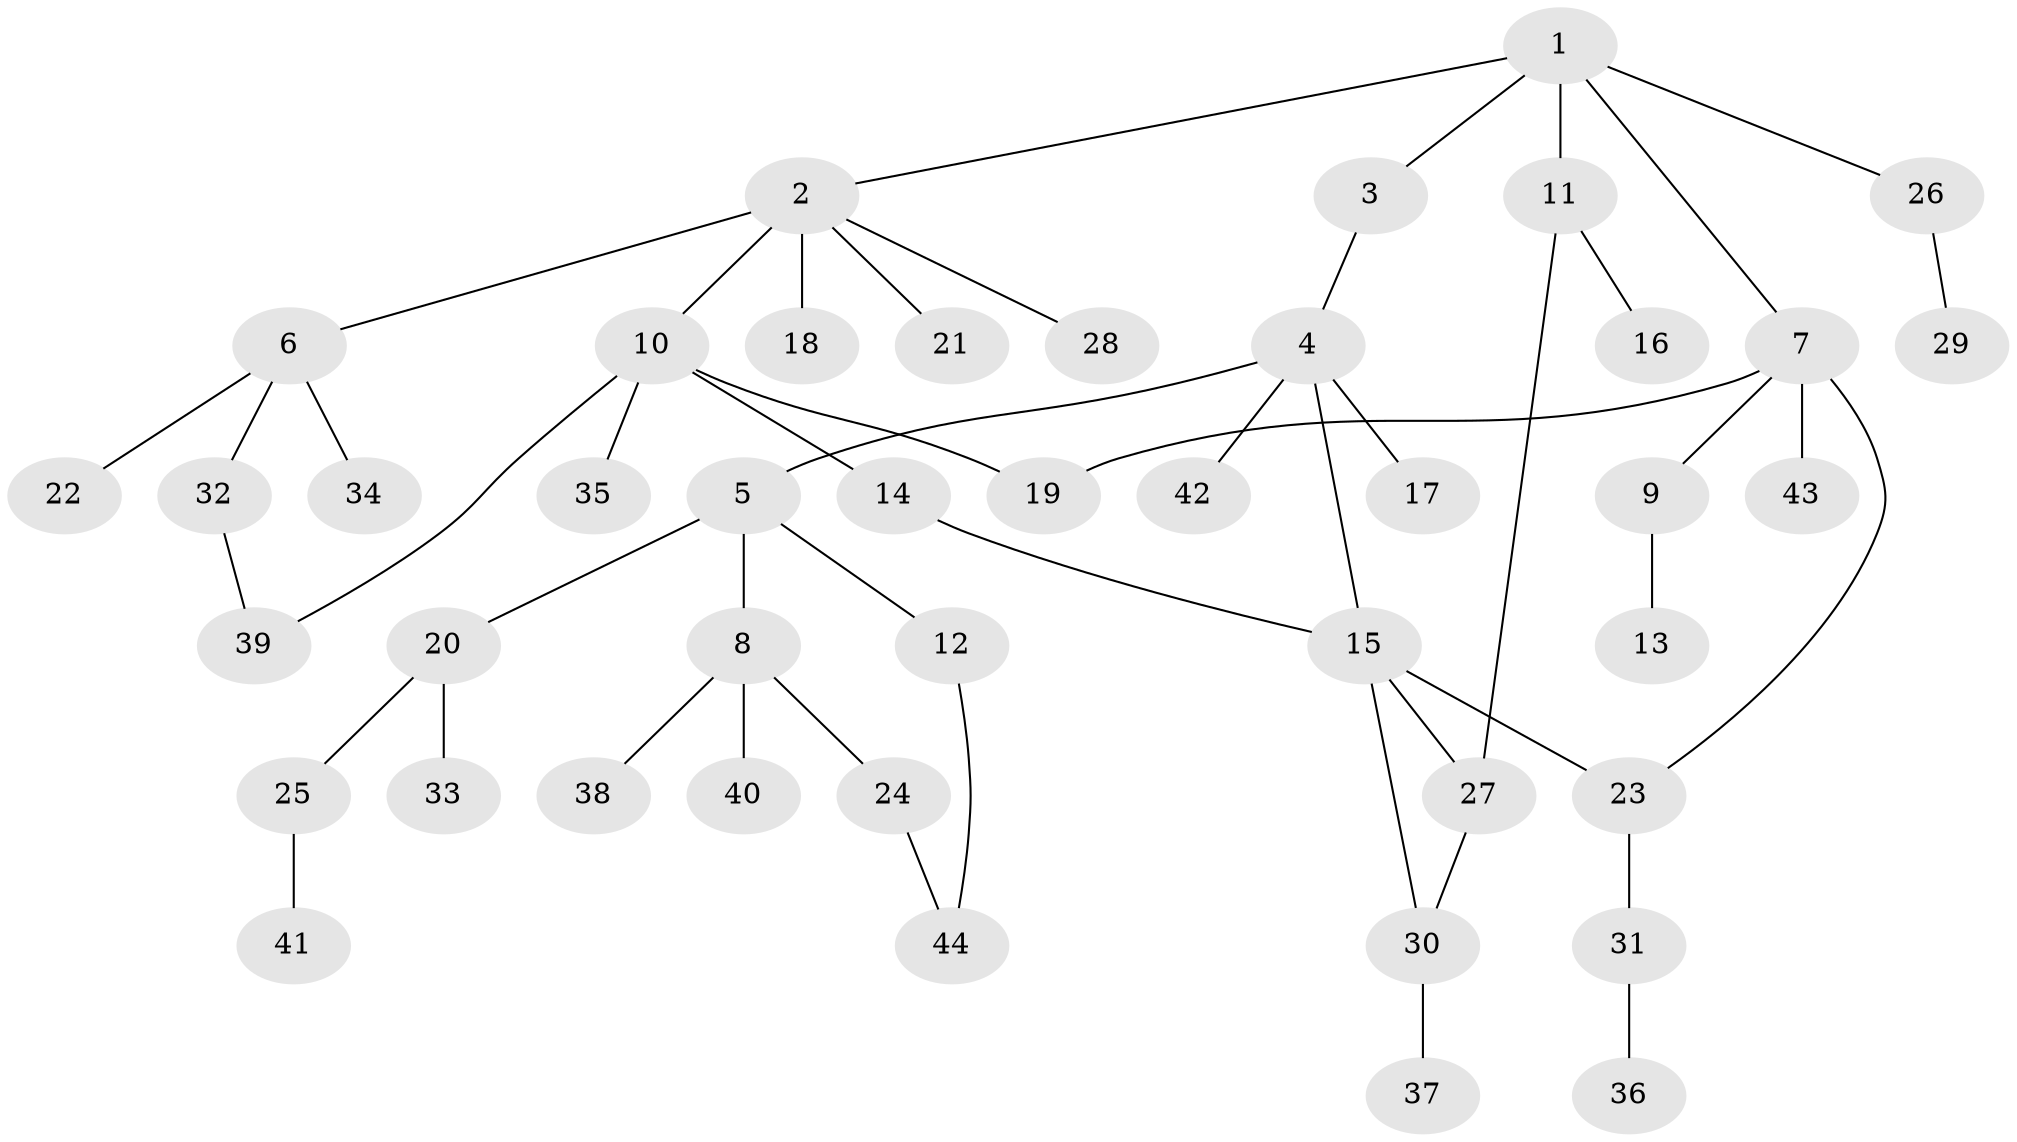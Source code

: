// original degree distribution, {6: 0.0410958904109589, 7: 0.0136986301369863, 2: 0.2465753424657534, 4: 0.0547945205479452, 5: 0.0410958904109589, 3: 0.1643835616438356, 1: 0.4383561643835616}
// Generated by graph-tools (version 1.1) at 2025/48/03/04/25 22:48:36]
// undirected, 44 vertices, 50 edges
graph export_dot {
  node [color=gray90,style=filled];
  1;
  2;
  3;
  4;
  5;
  6;
  7;
  8;
  9;
  10;
  11;
  12;
  13;
  14;
  15;
  16;
  17;
  18;
  19;
  20;
  21;
  22;
  23;
  24;
  25;
  26;
  27;
  28;
  29;
  30;
  31;
  32;
  33;
  34;
  35;
  36;
  37;
  38;
  39;
  40;
  41;
  42;
  43;
  44;
  1 -- 2 [weight=1.0];
  1 -- 3 [weight=1.0];
  1 -- 7 [weight=1.0];
  1 -- 11 [weight=1.0];
  1 -- 26 [weight=1.0];
  2 -- 6 [weight=1.0];
  2 -- 10 [weight=2.0];
  2 -- 18 [weight=1.0];
  2 -- 21 [weight=1.0];
  2 -- 28 [weight=1.0];
  3 -- 4 [weight=1.0];
  4 -- 5 [weight=1.0];
  4 -- 15 [weight=1.0];
  4 -- 17 [weight=1.0];
  4 -- 42 [weight=1.0];
  5 -- 8 [weight=1.0];
  5 -- 12 [weight=1.0];
  5 -- 20 [weight=1.0];
  6 -- 22 [weight=1.0];
  6 -- 32 [weight=1.0];
  6 -- 34 [weight=1.0];
  7 -- 9 [weight=1.0];
  7 -- 19 [weight=1.0];
  7 -- 23 [weight=1.0];
  7 -- 43 [weight=1.0];
  8 -- 24 [weight=1.0];
  8 -- 38 [weight=1.0];
  8 -- 40 [weight=1.0];
  9 -- 13 [weight=1.0];
  10 -- 14 [weight=1.0];
  10 -- 19 [weight=1.0];
  10 -- 35 [weight=1.0];
  10 -- 39 [weight=1.0];
  11 -- 16 [weight=1.0];
  11 -- 27 [weight=1.0];
  12 -- 44 [weight=1.0];
  14 -- 15 [weight=1.0];
  15 -- 23 [weight=1.0];
  15 -- 27 [weight=1.0];
  15 -- 30 [weight=1.0];
  20 -- 25 [weight=1.0];
  20 -- 33 [weight=1.0];
  23 -- 31 [weight=1.0];
  24 -- 44 [weight=1.0];
  25 -- 41 [weight=1.0];
  26 -- 29 [weight=1.0];
  27 -- 30 [weight=1.0];
  30 -- 37 [weight=1.0];
  31 -- 36 [weight=1.0];
  32 -- 39 [weight=1.0];
}
